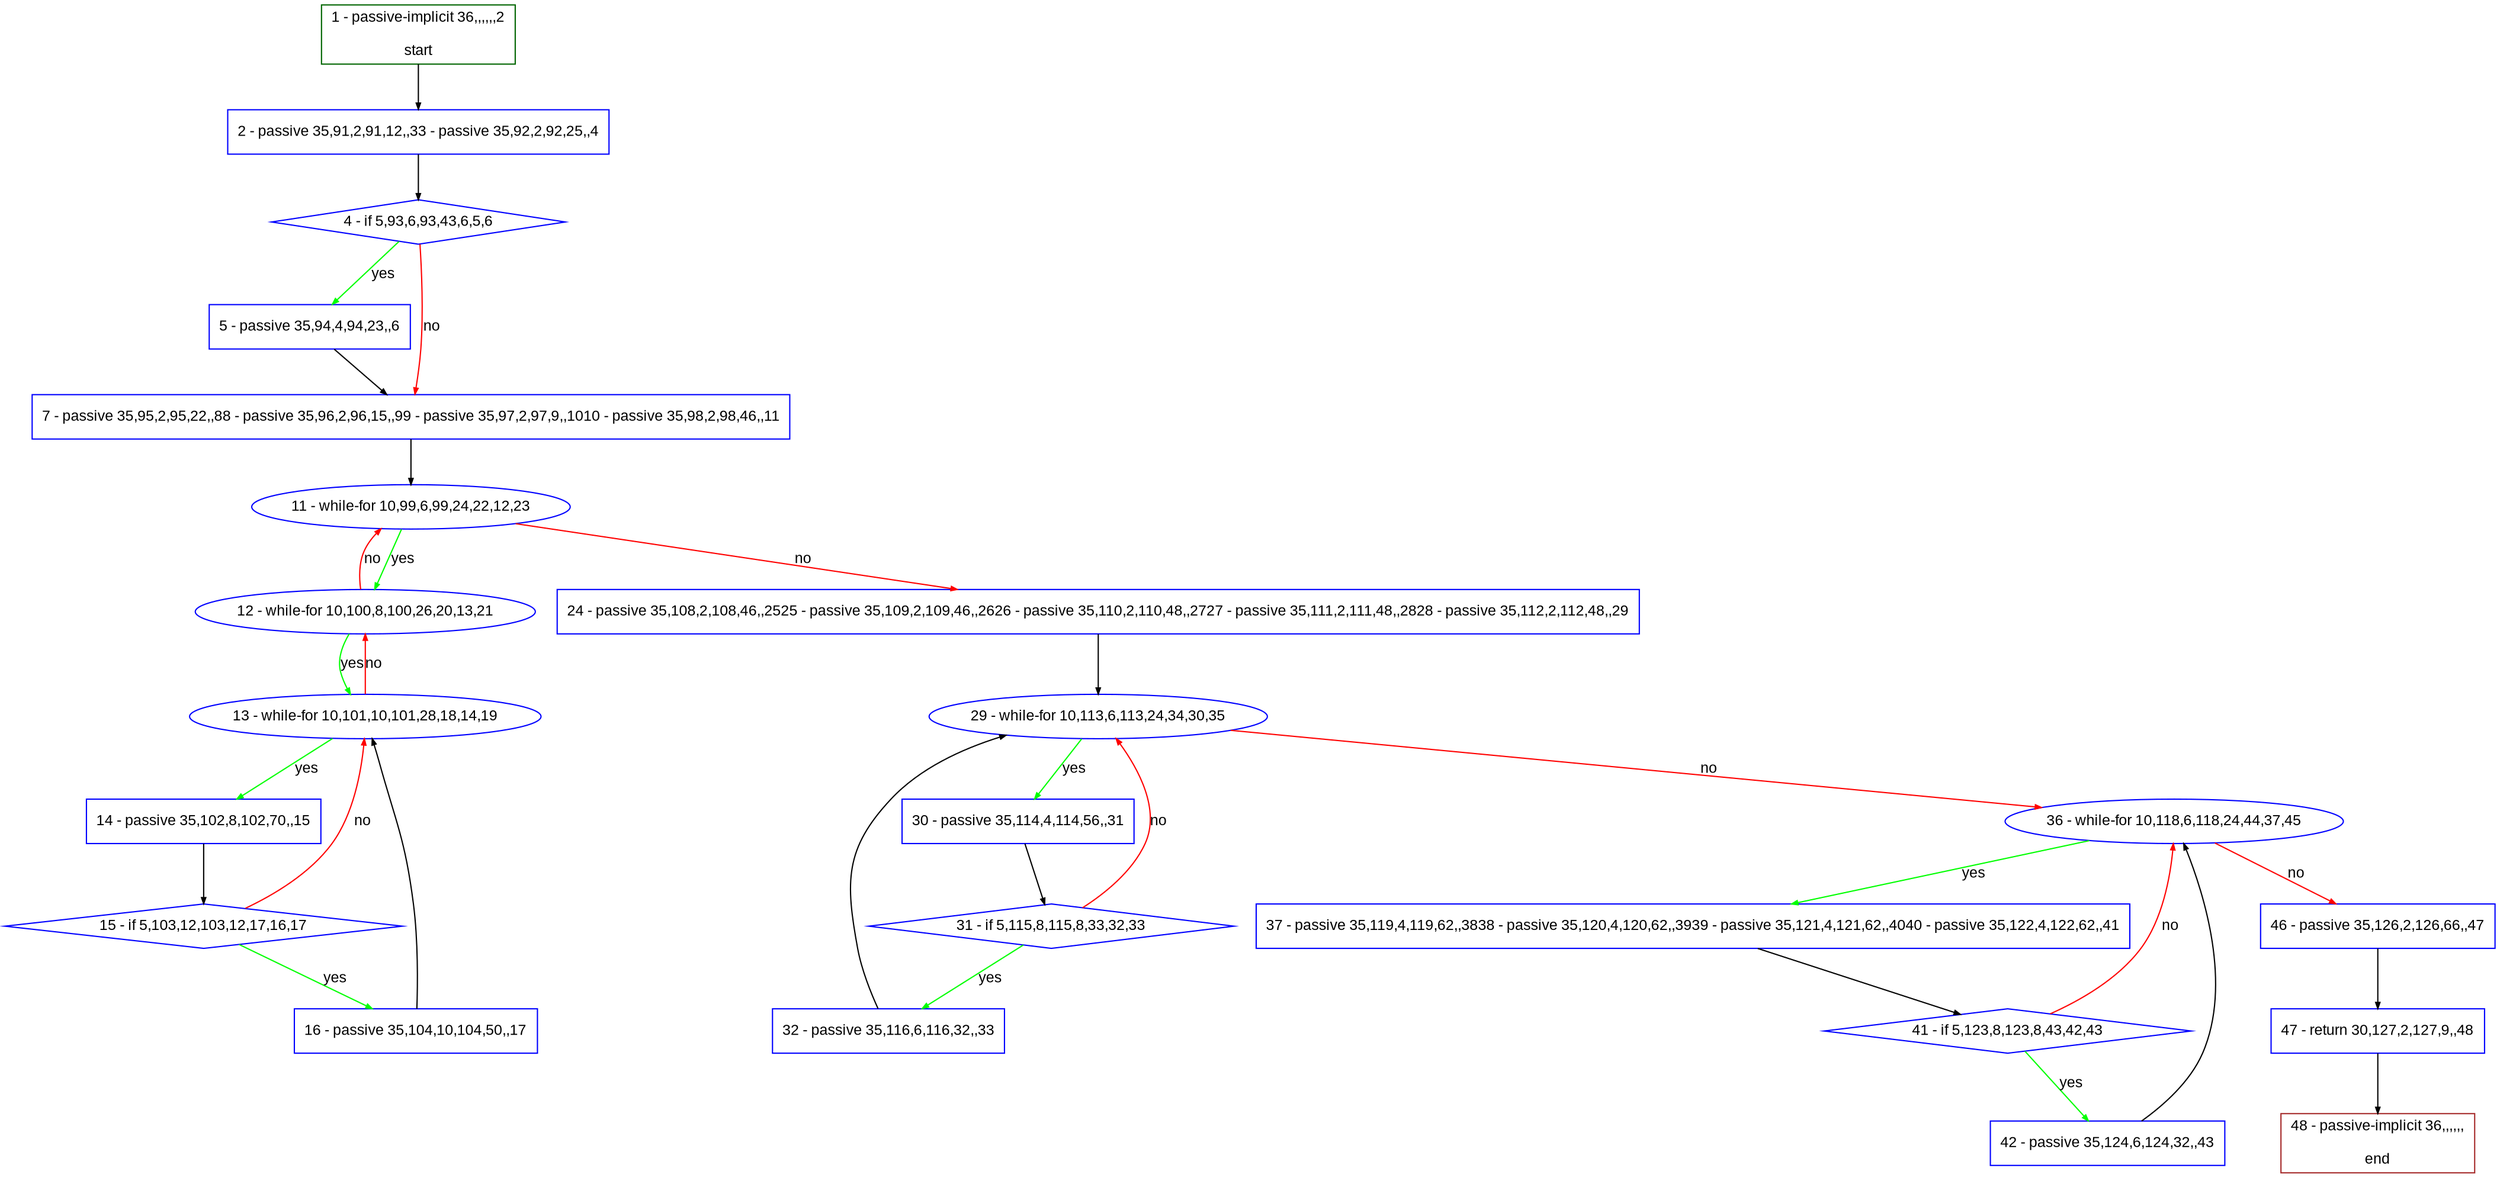 digraph "" {
  graph [pack="true", label="", fontsize="12", packmode="clust", fontname="Arial", fillcolor="#FFFFCC", bgcolor="white", style="rounded,filled", compound="true"];
  node [node_initialized="no", label="", color="grey", fontsize="12", fillcolor="white", fontname="Arial", style="filled", shape="rectangle", compound="true", fixedsize="false"];
  edge [fontcolor="black", arrowhead="normal", arrowtail="none", arrowsize="0.5", ltail="", label="", color="black", fontsize="12", lhead="", fontname="Arial", dir="forward", compound="true"];
  __N1 [label="2 - passive 35,91,2,91,12,,33 - passive 35,92,2,92,25,,4", color="#0000ff", fillcolor="#ffffff", style="filled", shape="box"];
  __N2 [label="1 - passive-implicit 36,,,,,,2\n\nstart", color="#006400", fillcolor="#ffffff", style="filled", shape="box"];
  __N3 [label="4 - if 5,93,6,93,43,6,5,6", color="#0000ff", fillcolor="#ffffff", style="filled", shape="diamond"];
  __N4 [label="5 - passive 35,94,4,94,23,,6", color="#0000ff", fillcolor="#ffffff", style="filled", shape="box"];
  __N5 [label="7 - passive 35,95,2,95,22,,88 - passive 35,96,2,96,15,,99 - passive 35,97,2,97,9,,1010 - passive 35,98,2,98,46,,11", color="#0000ff", fillcolor="#ffffff", style="filled", shape="box"];
  __N6 [label="11 - while-for 10,99,6,99,24,22,12,23", color="#0000ff", fillcolor="#ffffff", style="filled", shape="oval"];
  __N7 [label="12 - while-for 10,100,8,100,26,20,13,21", color="#0000ff", fillcolor="#ffffff", style="filled", shape="oval"];
  __N8 [label="24 - passive 35,108,2,108,46,,2525 - passive 35,109,2,109,46,,2626 - passive 35,110,2,110,48,,2727 - passive 35,111,2,111,48,,2828 - passive 35,112,2,112,48,,29", color="#0000ff", fillcolor="#ffffff", style="filled", shape="box"];
  __N9 [label="13 - while-for 10,101,10,101,28,18,14,19", color="#0000ff", fillcolor="#ffffff", style="filled", shape="oval"];
  __N10 [label="14 - passive 35,102,8,102,70,,15", color="#0000ff", fillcolor="#ffffff", style="filled", shape="box"];
  __N11 [label="15 - if 5,103,12,103,12,17,16,17", color="#0000ff", fillcolor="#ffffff", style="filled", shape="diamond"];
  __N12 [label="16 - passive 35,104,10,104,50,,17", color="#0000ff", fillcolor="#ffffff", style="filled", shape="box"];
  __N13 [label="29 - while-for 10,113,6,113,24,34,30,35", color="#0000ff", fillcolor="#ffffff", style="filled", shape="oval"];
  __N14 [label="30 - passive 35,114,4,114,56,,31", color="#0000ff", fillcolor="#ffffff", style="filled", shape="box"];
  __N15 [label="36 - while-for 10,118,6,118,24,44,37,45", color="#0000ff", fillcolor="#ffffff", style="filled", shape="oval"];
  __N16 [label="31 - if 5,115,8,115,8,33,32,33", color="#0000ff", fillcolor="#ffffff", style="filled", shape="diamond"];
  __N17 [label="32 - passive 35,116,6,116,32,,33", color="#0000ff", fillcolor="#ffffff", style="filled", shape="box"];
  __N18 [label="37 - passive 35,119,4,119,62,,3838 - passive 35,120,4,120,62,,3939 - passive 35,121,4,121,62,,4040 - passive 35,122,4,122,62,,41", color="#0000ff", fillcolor="#ffffff", style="filled", shape="box"];
  __N19 [label="46 - passive 35,126,2,126,66,,47", color="#0000ff", fillcolor="#ffffff", style="filled", shape="box"];
  __N20 [label="41 - if 5,123,8,123,8,43,42,43", color="#0000ff", fillcolor="#ffffff", style="filled", shape="diamond"];
  __N21 [label="42 - passive 35,124,6,124,32,,43", color="#0000ff", fillcolor="#ffffff", style="filled", shape="box"];
  __N22 [label="47 - return 30,127,2,127,9,,48", color="#0000ff", fillcolor="#ffffff", style="filled", shape="box"];
  __N23 [label="48 - passive-implicit 36,,,,,,\n\nend", color="#a52a2a", fillcolor="#ffffff", style="filled", shape="box"];
  __N2 -> __N1 [arrowhead="normal", arrowtail="none", color="#000000", label="", dir="forward"];
  __N1 -> __N3 [arrowhead="normal", arrowtail="none", color="#000000", label="", dir="forward"];
  __N3 -> __N4 [arrowhead="normal", arrowtail="none", color="#00ff00", label="yes", dir="forward"];
  __N3 -> __N5 [arrowhead="normal", arrowtail="none", color="#ff0000", label="no", dir="forward"];
  __N4 -> __N5 [arrowhead="normal", arrowtail="none", color="#000000", label="", dir="forward"];
  __N5 -> __N6 [arrowhead="normal", arrowtail="none", color="#000000", label="", dir="forward"];
  __N6 -> __N7 [arrowhead="normal", arrowtail="none", color="#00ff00", label="yes", dir="forward"];
  __N7 -> __N6 [arrowhead="normal", arrowtail="none", color="#ff0000", label="no", dir="forward"];
  __N6 -> __N8 [arrowhead="normal", arrowtail="none", color="#ff0000", label="no", dir="forward"];
  __N7 -> __N9 [arrowhead="normal", arrowtail="none", color="#00ff00", label="yes", dir="forward"];
  __N9 -> __N7 [arrowhead="normal", arrowtail="none", color="#ff0000", label="no", dir="forward"];
  __N9 -> __N10 [arrowhead="normal", arrowtail="none", color="#00ff00", label="yes", dir="forward"];
  __N10 -> __N11 [arrowhead="normal", arrowtail="none", color="#000000", label="", dir="forward"];
  __N11 -> __N9 [arrowhead="normal", arrowtail="none", color="#ff0000", label="no", dir="forward"];
  __N11 -> __N12 [arrowhead="normal", arrowtail="none", color="#00ff00", label="yes", dir="forward"];
  __N12 -> __N9 [arrowhead="normal", arrowtail="none", color="#000000", label="", dir="forward"];
  __N8 -> __N13 [arrowhead="normal", arrowtail="none", color="#000000", label="", dir="forward"];
  __N13 -> __N14 [arrowhead="normal", arrowtail="none", color="#00ff00", label="yes", dir="forward"];
  __N13 -> __N15 [arrowhead="normal", arrowtail="none", color="#ff0000", label="no", dir="forward"];
  __N14 -> __N16 [arrowhead="normal", arrowtail="none", color="#000000", label="", dir="forward"];
  __N16 -> __N13 [arrowhead="normal", arrowtail="none", color="#ff0000", label="no", dir="forward"];
  __N16 -> __N17 [arrowhead="normal", arrowtail="none", color="#00ff00", label="yes", dir="forward"];
  __N17 -> __N13 [arrowhead="normal", arrowtail="none", color="#000000", label="", dir="forward"];
  __N15 -> __N18 [arrowhead="normal", arrowtail="none", color="#00ff00", label="yes", dir="forward"];
  __N15 -> __N19 [arrowhead="normal", arrowtail="none", color="#ff0000", label="no", dir="forward"];
  __N18 -> __N20 [arrowhead="normal", arrowtail="none", color="#000000", label="", dir="forward"];
  __N20 -> __N15 [arrowhead="normal", arrowtail="none", color="#ff0000", label="no", dir="forward"];
  __N20 -> __N21 [arrowhead="normal", arrowtail="none", color="#00ff00", label="yes", dir="forward"];
  __N21 -> __N15 [arrowhead="normal", arrowtail="none", color="#000000", label="", dir="forward"];
  __N19 -> __N22 [arrowhead="normal", arrowtail="none", color="#000000", label="", dir="forward"];
  __N22 -> __N23 [arrowhead="normal", arrowtail="none", color="#000000", label="", dir="forward"];
}
